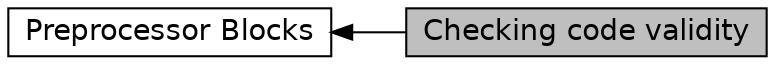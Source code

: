digraph "Checking code validity"
{
  edge [fontname="Helvetica",fontsize="14",labelfontname="Helvetica",labelfontsize="14"];
  node [fontname="Helvetica",fontsize="14",shape=box];
  rankdir=LR;
  Node2 [label="Preprocessor Blocks",height=0.2,width=0.4,color="black", fillcolor="white", style="filled",URL="$group__preprocessor__blocks.html",tooltip="This defines some macros that can be used to ensure that certain operations are always executed befor..."];
  Node1 [label="Checking code validity",height=0.2,width=0.4,color="black", fillcolor="grey75", style="filled", fontcolor="black",tooltip=" "];
  Node2->Node1 [shape=plaintext, dir="back", style="solid"];
}
